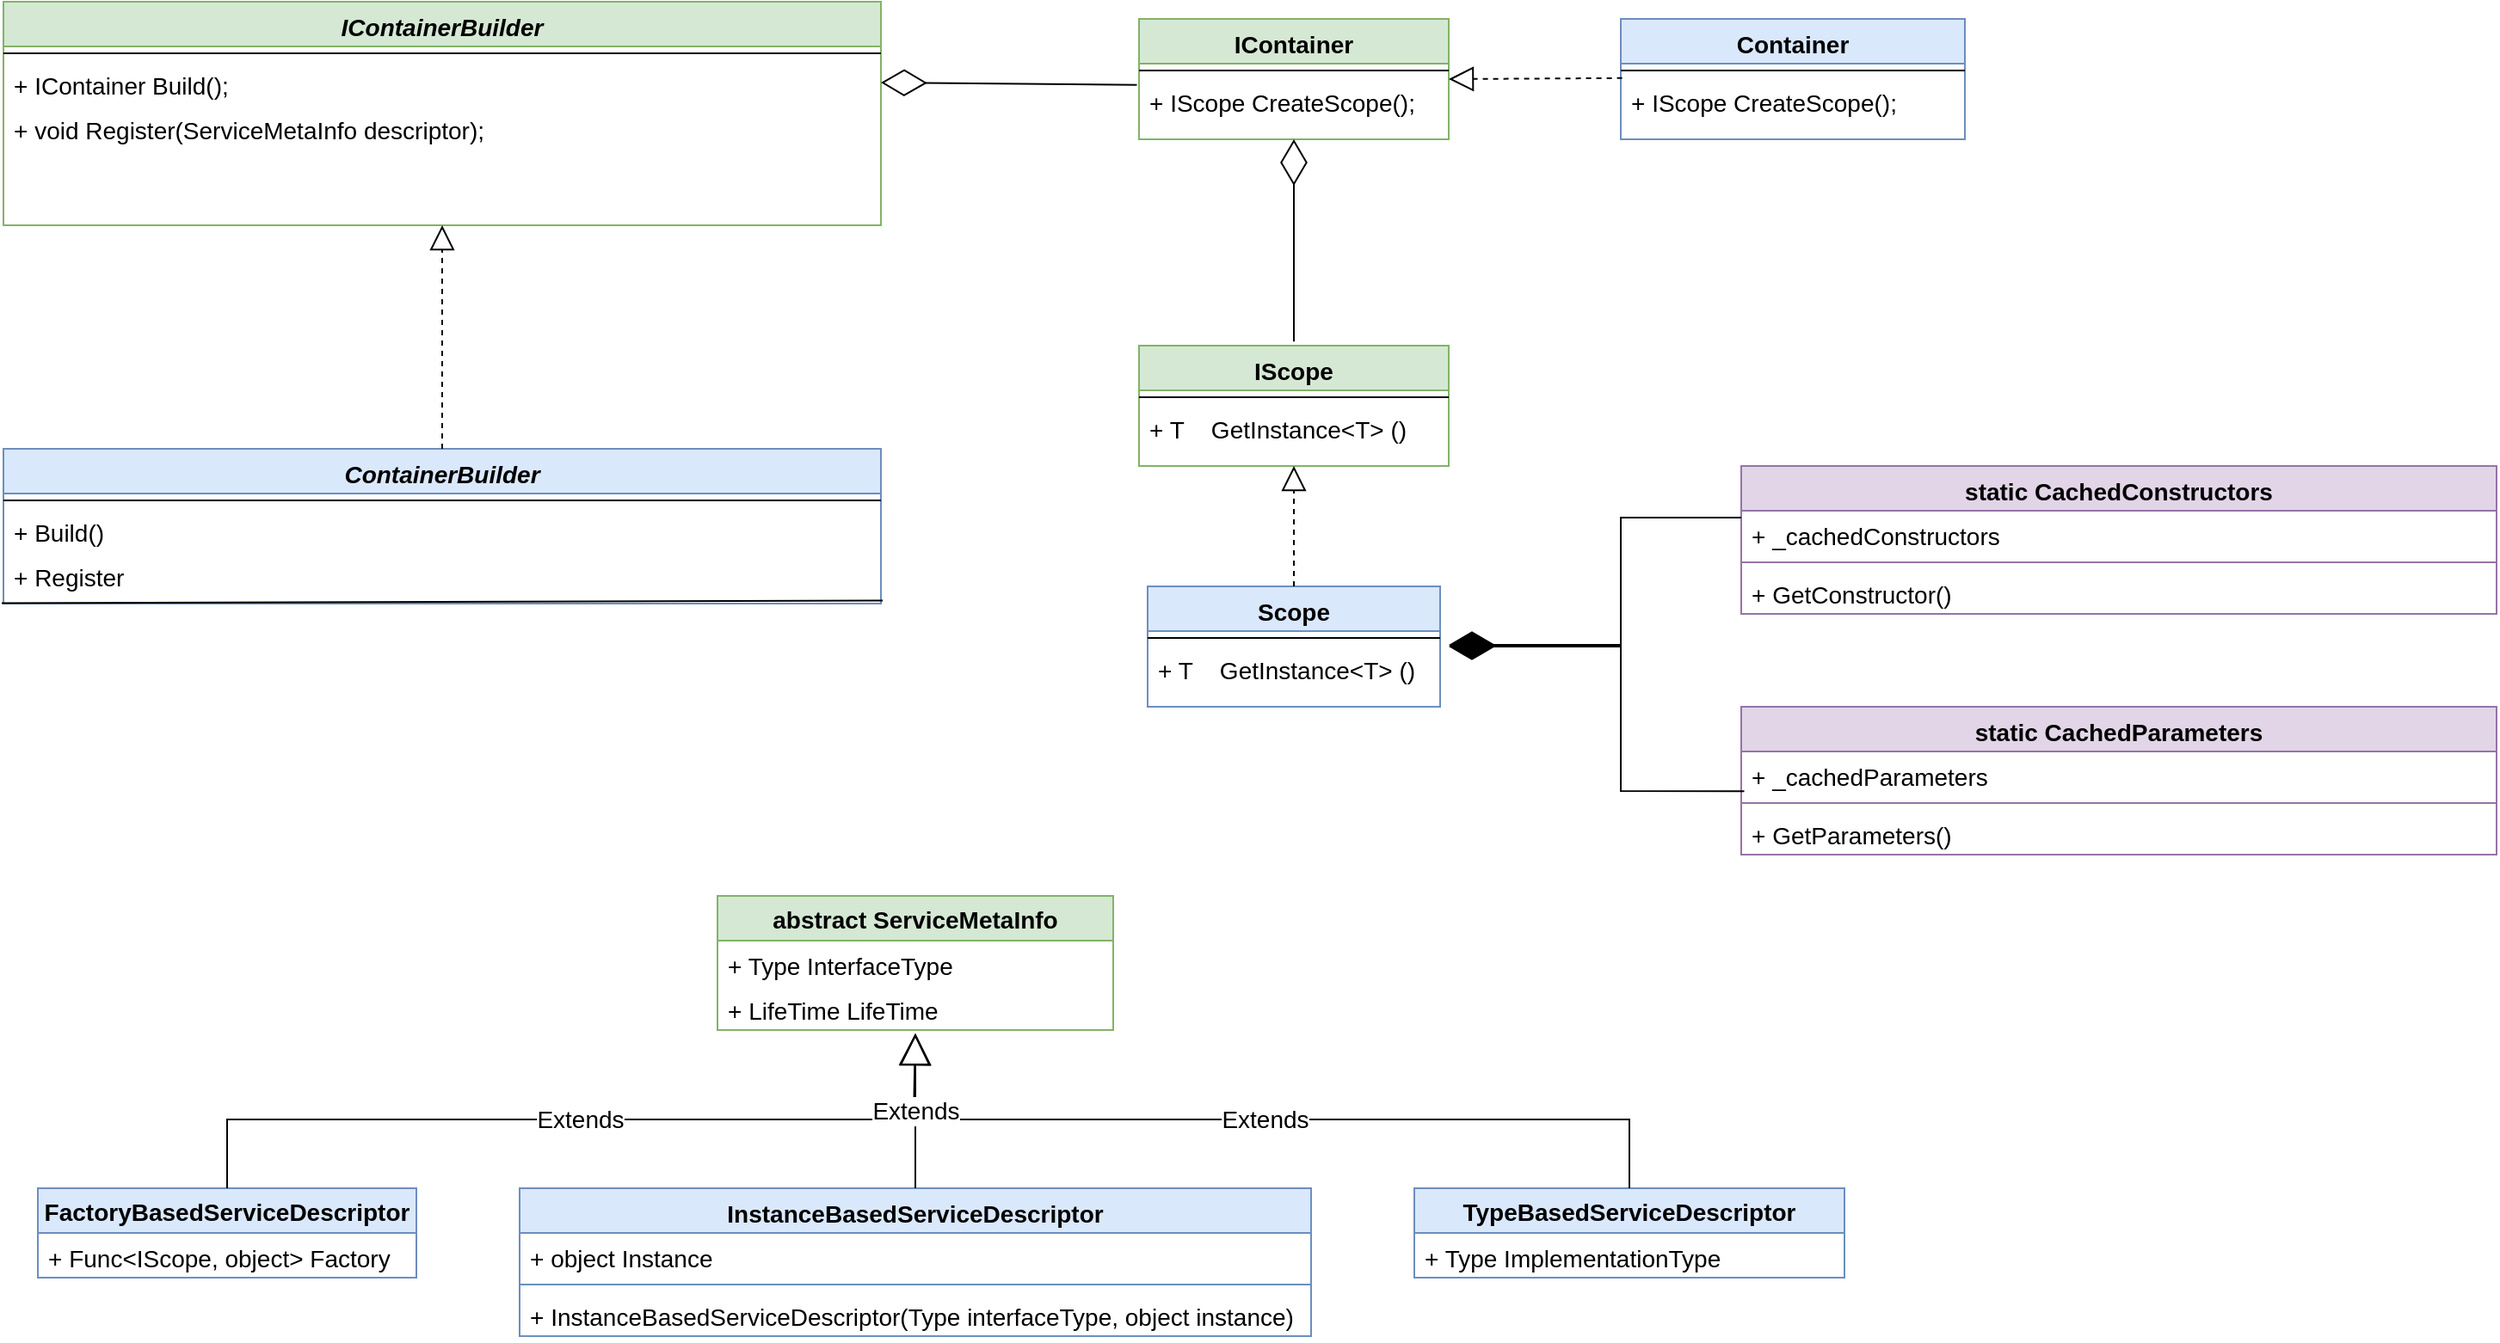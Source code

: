 <mxfile version="20.8.16" type="device"><diagram id="C5RBs43oDa-KdzZeNtuy" name="Page-1"><mxGraphModel dx="1151" dy="727" grid="1" gridSize="10" guides="1" tooltips="1" connect="1" arrows="1" fold="1" page="1" pageScale="1" pageWidth="827" pageHeight="1169" math="0" shadow="0"><root><mxCell id="WIyWlLk6GJQsqaUBKTNV-0"/><mxCell id="WIyWlLk6GJQsqaUBKTNV-1" parent="WIyWlLk6GJQsqaUBKTNV-0"/><mxCell id="zkfFHV4jXpPFQw0GAbJ--0" value="IContainerBuilder" style="swimlane;fontStyle=3;align=center;verticalAlign=top;childLayout=stackLayout;horizontal=1;startSize=26;horizontalStack=0;resizeParent=1;resizeLast=0;collapsible=1;marginBottom=0;rounded=0;shadow=0;strokeWidth=1;fillColor=#d5e8d4;strokeColor=#82b366;spacing=2;fontSize=14;" parent="WIyWlLk6GJQsqaUBKTNV-1" vertex="1"><mxGeometry x="150" y="70" width="510" height="130" as="geometry"><mxRectangle x="230" y="140" width="160" height="26" as="alternateBounds"/></mxGeometry></mxCell><mxCell id="zkfFHV4jXpPFQw0GAbJ--4" value="" style="line;html=1;strokeWidth=1;align=left;verticalAlign=middle;spacingTop=-1;spacingLeft=3;spacingRight=3;rotatable=0;labelPosition=right;points=[];portConstraint=eastwest;" parent="zkfFHV4jXpPFQw0GAbJ--0" vertex="1"><mxGeometry y="26" width="510" height="8" as="geometry"/></mxCell><mxCell id="zkfFHV4jXpPFQw0GAbJ--1" value="+ IContainer Build();" style="text;align=left;verticalAlign=top;spacingLeft=4;spacingRight=4;overflow=hidden;rotatable=0;points=[[0,0.5],[1,0.5]];portConstraint=eastwest;fontStyle=0;fontSize=14;" parent="zkfFHV4jXpPFQw0GAbJ--0" vertex="1"><mxGeometry y="34" width="510" height="26" as="geometry"/></mxCell><mxCell id="AMxFn0VddgCNa4QyCUfD-10" value="+ void Register(ServiceMetaInfo descriptor);" style="text;align=left;verticalAlign=top;spacingLeft=4;spacingRight=4;overflow=hidden;rotatable=0;points=[[0,0.5],[1,0.5]];portConstraint=eastwest;rounded=0;shadow=0;html=0;fontStyle=0;fontSize=14;" vertex="1" parent="zkfFHV4jXpPFQw0GAbJ--0"><mxGeometry y="60" width="510" height="26" as="geometry"/></mxCell><mxCell id="zkfFHV4jXpPFQw0GAbJ--17" value="IContainer" style="swimlane;fontStyle=1;align=center;verticalAlign=top;childLayout=stackLayout;horizontal=1;startSize=26;horizontalStack=0;resizeParent=1;resizeLast=0;collapsible=1;marginBottom=0;rounded=0;shadow=0;strokeWidth=1;fillColor=#d5e8d4;strokeColor=#82b366;fontSize=14;" parent="WIyWlLk6GJQsqaUBKTNV-1" vertex="1"><mxGeometry x="810" y="80" width="180" height="70" as="geometry"><mxRectangle x="550" y="140" width="160" height="26" as="alternateBounds"/></mxGeometry></mxCell><mxCell id="zkfFHV4jXpPFQw0GAbJ--23" value="" style="line;html=1;strokeWidth=1;align=left;verticalAlign=middle;spacingTop=-1;spacingLeft=3;spacingRight=3;rotatable=0;labelPosition=right;points=[];portConstraint=eastwest;" parent="zkfFHV4jXpPFQw0GAbJ--17" vertex="1"><mxGeometry y="26" width="180" height="8" as="geometry"/></mxCell><mxCell id="zkfFHV4jXpPFQw0GAbJ--18" value="+ IScope CreateScope();" style="text;align=left;verticalAlign=top;spacingLeft=4;spacingRight=4;overflow=hidden;rotatable=0;points=[[0,0.5],[1,0.5]];portConstraint=eastwest;fontStyle=0;fontSize=14;" parent="zkfFHV4jXpPFQw0GAbJ--17" vertex="1"><mxGeometry y="34" width="180" height="26" as="geometry"/></mxCell><mxCell id="AMxFn0VddgCNa4QyCUfD-1" value="IScope" style="swimlane;fontStyle=1;align=center;verticalAlign=top;childLayout=stackLayout;horizontal=1;startSize=26;horizontalStack=0;resizeParent=1;resizeLast=0;collapsible=1;marginBottom=0;rounded=0;shadow=0;strokeWidth=1;fillColor=#d5e8d4;strokeColor=#82b366;fontSize=14;" vertex="1" parent="WIyWlLk6GJQsqaUBKTNV-1"><mxGeometry x="810" y="270" width="180" height="70" as="geometry"><mxRectangle x="550" y="140" width="160" height="26" as="alternateBounds"/></mxGeometry></mxCell><mxCell id="AMxFn0VddgCNa4QyCUfD-7" value="" style="line;html=1;strokeWidth=1;align=left;verticalAlign=middle;spacingTop=-1;spacingLeft=3;spacingRight=3;rotatable=0;labelPosition=right;points=[];portConstraint=eastwest;" vertex="1" parent="AMxFn0VddgCNa4QyCUfD-1"><mxGeometry y="26" width="180" height="8" as="geometry"/></mxCell><mxCell id="AMxFn0VddgCNa4QyCUfD-2" value="+ T    GetInstance&lt;T&gt; ()" style="text;align=left;verticalAlign=top;spacingLeft=4;spacingRight=4;overflow=hidden;rotatable=0;points=[[0,0.5],[1,0.5]];portConstraint=eastwest;fontStyle=0;fontSize=14;" vertex="1" parent="AMxFn0VddgCNa4QyCUfD-1"><mxGeometry y="34" width="180" height="26" as="geometry"/></mxCell><mxCell id="AMxFn0VddgCNa4QyCUfD-17" value="" style="endArrow=diamondThin;endFill=0;endSize=24;html=1;rounded=0;exitX=-0.007;exitY=0.169;exitDx=0;exitDy=0;exitPerimeter=0;entryX=1;entryY=0.5;entryDx=0;entryDy=0;" edge="1" parent="WIyWlLk6GJQsqaUBKTNV-1" source="zkfFHV4jXpPFQw0GAbJ--18" target="zkfFHV4jXpPFQw0GAbJ--1"><mxGeometry width="160" relative="1" as="geometry"><mxPoint x="800" y="135" as="sourcePoint"/><mxPoint x="730" y="165" as="targetPoint"/></mxGeometry></mxCell><mxCell id="AMxFn0VddgCNa4QyCUfD-19" value="" style="endArrow=diamondThin;endFill=0;endSize=24;html=1;rounded=0;entryX=0.5;entryY=1;entryDx=0;entryDy=0;exitX=0.5;exitY=-0.034;exitDx=0;exitDy=0;exitPerimeter=0;" edge="1" parent="WIyWlLk6GJQsqaUBKTNV-1" source="AMxFn0VddgCNa4QyCUfD-1" target="zkfFHV4jXpPFQw0GAbJ--17"><mxGeometry width="160" relative="1" as="geometry"><mxPoint x="880" y="410" as="sourcePoint"/><mxPoint x="880" y="300" as="targetPoint"/></mxGeometry></mxCell><mxCell id="AMxFn0VddgCNa4QyCUfD-21" value="Scope" style="swimlane;fontStyle=1;align=center;verticalAlign=top;childLayout=stackLayout;horizontal=1;startSize=26;horizontalStack=0;resizeParent=1;resizeLast=0;collapsible=1;marginBottom=0;rounded=0;shadow=0;strokeWidth=1;fillColor=#dae8fc;strokeColor=#6c8ebf;fontSize=14;" vertex="1" parent="WIyWlLk6GJQsqaUBKTNV-1"><mxGeometry x="815" y="410" width="170" height="70" as="geometry"><mxRectangle x="550" y="140" width="160" height="26" as="alternateBounds"/></mxGeometry></mxCell><mxCell id="AMxFn0VddgCNa4QyCUfD-22" value="" style="line;html=1;strokeWidth=1;align=left;verticalAlign=middle;spacingTop=-1;spacingLeft=3;spacingRight=3;rotatable=0;labelPosition=right;points=[];portConstraint=eastwest;" vertex="1" parent="AMxFn0VddgCNa4QyCUfD-21"><mxGeometry y="26" width="170" height="8" as="geometry"/></mxCell><mxCell id="AMxFn0VddgCNa4QyCUfD-23" value="+ T    GetInstance&lt;T&gt; ()" style="text;align=left;verticalAlign=top;spacingLeft=4;spacingRight=4;overflow=hidden;rotatable=0;points=[[0,0.5],[1,0.5]];portConstraint=eastwest;fontStyle=0;fontSize=14;" vertex="1" parent="AMxFn0VddgCNa4QyCUfD-21"><mxGeometry y="34" width="170" height="26" as="geometry"/></mxCell><mxCell id="AMxFn0VddgCNa4QyCUfD-25" value="" style="endArrow=block;dashed=1;endFill=0;endSize=12;html=1;rounded=0;fontSize=14;entryX=0.5;entryY=1;entryDx=0;entryDy=0;exitX=0.5;exitY=0;exitDx=0;exitDy=0;" edge="1" parent="WIyWlLk6GJQsqaUBKTNV-1" source="AMxFn0VddgCNa4QyCUfD-21" target="AMxFn0VddgCNa4QyCUfD-1"><mxGeometry width="160" relative="1" as="geometry"><mxPoint x="850" y="400" as="sourcePoint"/><mxPoint x="1010" y="400" as="targetPoint"/></mxGeometry></mxCell><mxCell id="AMxFn0VddgCNa4QyCUfD-26" value="ContainerBuilder" style="swimlane;fontStyle=3;align=center;verticalAlign=top;childLayout=stackLayout;horizontal=1;startSize=26;horizontalStack=0;resizeParent=1;resizeLast=0;collapsible=1;marginBottom=0;rounded=0;shadow=0;strokeWidth=1;fillColor=#dae8fc;strokeColor=#6c8ebf;spacing=2;fontSize=14;" vertex="1" parent="WIyWlLk6GJQsqaUBKTNV-1"><mxGeometry x="150" y="330" width="510" height="90" as="geometry"><mxRectangle x="230" y="140" width="160" height="26" as="alternateBounds"/></mxGeometry></mxCell><mxCell id="AMxFn0VddgCNa4QyCUfD-27" value="" style="line;html=1;strokeWidth=1;align=left;verticalAlign=middle;spacingTop=-1;spacingLeft=3;spacingRight=3;rotatable=0;labelPosition=right;points=[];portConstraint=eastwest;" vertex="1" parent="AMxFn0VddgCNa4QyCUfD-26"><mxGeometry y="26" width="510" height="8" as="geometry"/></mxCell><mxCell id="AMxFn0VddgCNa4QyCUfD-28" value="+ Build()" style="text;align=left;verticalAlign=top;spacingLeft=4;spacingRight=4;overflow=hidden;rotatable=0;points=[[0,0.5],[1,0.5]];portConstraint=eastwest;fontStyle=0;fontSize=14;" vertex="1" parent="AMxFn0VddgCNa4QyCUfD-26"><mxGeometry y="34" width="510" height="26" as="geometry"/></mxCell><mxCell id="AMxFn0VddgCNa4QyCUfD-29" value="+ Register" style="text;align=left;verticalAlign=top;spacingLeft=4;spacingRight=4;overflow=hidden;rotatable=0;points=[[0,0.5],[1,0.5]];portConstraint=eastwest;rounded=0;shadow=0;html=0;fontStyle=0;fontSize=14;" vertex="1" parent="AMxFn0VddgCNa4QyCUfD-26"><mxGeometry y="60" width="510" height="26" as="geometry"/></mxCell><mxCell id="AMxFn0VddgCNa4QyCUfD-33" value="" style="endArrow=none;html=1;rounded=0;exitX=-0.002;exitY=0.146;exitDx=0;exitDy=0;exitPerimeter=0;entryX=1.002;entryY=0.085;entryDx=0;entryDy=0;entryPerimeter=0;" edge="1" parent="AMxFn0VddgCNa4QyCUfD-26"><mxGeometry width="50" height="50" relative="1" as="geometry"><mxPoint x="-1.02" y="89.796" as="sourcePoint"/><mxPoint x="511.02" y="88.21" as="targetPoint"/></mxGeometry></mxCell><mxCell id="AMxFn0VddgCNa4QyCUfD-35" value="" style="endArrow=block;dashed=1;endFill=0;endSize=12;html=1;rounded=0;fontSize=14;exitX=0.5;exitY=0;exitDx=0;exitDy=0;entryX=0.5;entryY=1;entryDx=0;entryDy=0;" edge="1" parent="WIyWlLk6GJQsqaUBKTNV-1" source="AMxFn0VddgCNa4QyCUfD-26" target="zkfFHV4jXpPFQw0GAbJ--0"><mxGeometry width="160" relative="1" as="geometry"><mxPoint x="380" y="340" as="sourcePoint"/><mxPoint x="403.98" y="229.32" as="targetPoint"/></mxGeometry></mxCell><mxCell id="AMxFn0VddgCNa4QyCUfD-37" value="Container" style="swimlane;fontStyle=1;align=center;verticalAlign=top;childLayout=stackLayout;horizontal=1;startSize=26;horizontalStack=0;resizeParent=1;resizeLast=0;collapsible=1;marginBottom=0;rounded=0;shadow=0;strokeWidth=1;fillColor=#dae8fc;strokeColor=#6c8ebf;fontSize=14;" vertex="1" parent="WIyWlLk6GJQsqaUBKTNV-1"><mxGeometry x="1090" y="80" width="200" height="70" as="geometry"><mxRectangle x="550" y="140" width="160" height="26" as="alternateBounds"/></mxGeometry></mxCell><mxCell id="AMxFn0VddgCNa4QyCUfD-38" value="" style="line;html=1;strokeWidth=1;align=left;verticalAlign=middle;spacingTop=-1;spacingLeft=3;spacingRight=3;rotatable=0;labelPosition=right;points=[];portConstraint=eastwest;" vertex="1" parent="AMxFn0VddgCNa4QyCUfD-37"><mxGeometry y="26" width="200" height="8" as="geometry"/></mxCell><mxCell id="AMxFn0VddgCNa4QyCUfD-39" value="+ IScope CreateScope();" style="text;align=left;verticalAlign=top;spacingLeft=4;spacingRight=4;overflow=hidden;rotatable=0;points=[[0,0.5],[1,0.5]];portConstraint=eastwest;fontStyle=0;fontSize=14;" vertex="1" parent="AMxFn0VddgCNa4QyCUfD-37"><mxGeometry y="34" width="200" height="26" as="geometry"/></mxCell><mxCell id="AMxFn0VddgCNa4QyCUfD-40" value="" style="endArrow=block;dashed=1;endFill=0;endSize=12;html=1;rounded=0;fontSize=14;entryX=1;entryY=0.5;entryDx=0;entryDy=0;exitX=0.004;exitY=0.016;exitDx=0;exitDy=0;exitPerimeter=0;" edge="1" parent="WIyWlLk6GJQsqaUBKTNV-1" source="AMxFn0VddgCNa4QyCUfD-39" target="zkfFHV4jXpPFQw0GAbJ--17"><mxGeometry width="160" relative="1" as="geometry"><mxPoint x="1090" y="100" as="sourcePoint"/><mxPoint x="1180" y="210" as="targetPoint"/></mxGeometry></mxCell><mxCell id="AMxFn0VddgCNa4QyCUfD-50" value="FactoryBasedServiceDescriptor" style="swimlane;fontStyle=1;childLayout=stackLayout;horizontal=1;startSize=26;fillColor=#dae8fc;horizontalStack=0;resizeParent=1;resizeParentMax=0;resizeLast=0;collapsible=1;marginBottom=0;fontSize=14;strokeColor=#6c8ebf;" vertex="1" parent="WIyWlLk6GJQsqaUBKTNV-1"><mxGeometry x="170" y="760" width="220" height="52" as="geometry"/></mxCell><mxCell id="AMxFn0VddgCNa4QyCUfD-51" value="+ Func&lt;IScope, object&gt; Factory" style="text;strokeColor=none;fillColor=none;align=left;verticalAlign=top;spacingLeft=4;spacingRight=4;overflow=hidden;rotatable=0;points=[[0,0.5],[1,0.5]];portConstraint=eastwest;fontSize=14;" vertex="1" parent="AMxFn0VddgCNa4QyCUfD-50"><mxGeometry y="26" width="220" height="26" as="geometry"/></mxCell><mxCell id="AMxFn0VddgCNa4QyCUfD-54" value="TypeBasedServiceDescriptor" style="swimlane;fontStyle=1;childLayout=stackLayout;horizontal=1;startSize=26;fillColor=#dae8fc;horizontalStack=0;resizeParent=1;resizeParentMax=0;resizeLast=0;collapsible=1;marginBottom=0;fontSize=14;strokeColor=#6c8ebf;" vertex="1" parent="WIyWlLk6GJQsqaUBKTNV-1"><mxGeometry x="970" y="760" width="250" height="52" as="geometry"/></mxCell><mxCell id="AMxFn0VddgCNa4QyCUfD-55" value="+ Type ImplementationType" style="text;strokeColor=none;fillColor=none;align=left;verticalAlign=top;spacingLeft=4;spacingRight=4;overflow=hidden;rotatable=0;points=[[0,0.5],[1,0.5]];portConstraint=eastwest;fontSize=14;" vertex="1" parent="AMxFn0VddgCNa4QyCUfD-54"><mxGeometry y="26" width="250" height="26" as="geometry"/></mxCell><mxCell id="AMxFn0VddgCNa4QyCUfD-62" value="abstract ServiceMetaInfo" style="swimlane;fontStyle=1;childLayout=stackLayout;horizontal=1;startSize=26;fillColor=#d5e8d4;horizontalStack=0;resizeParent=1;resizeParentMax=0;resizeLast=0;collapsible=1;marginBottom=0;fontSize=14;strokeColor=#82b366;" vertex="1" parent="WIyWlLk6GJQsqaUBKTNV-1"><mxGeometry x="565" y="590" width="230" height="78" as="geometry"/></mxCell><mxCell id="AMxFn0VddgCNa4QyCUfD-63" value="+ Type InterfaceType" style="text;strokeColor=none;fillColor=none;align=left;verticalAlign=top;spacingLeft=4;spacingRight=4;overflow=hidden;rotatable=0;points=[[0,0.5],[1,0.5]];portConstraint=eastwest;fontSize=14;" vertex="1" parent="AMxFn0VddgCNa4QyCUfD-62"><mxGeometry y="26" width="230" height="26" as="geometry"/></mxCell><mxCell id="AMxFn0VddgCNa4QyCUfD-64" value="+ LifeTime LifeTime" style="text;strokeColor=none;fillColor=none;align=left;verticalAlign=top;spacingLeft=4;spacingRight=4;overflow=hidden;rotatable=0;points=[[0,0.5],[1,0.5]];portConstraint=eastwest;fontSize=14;" vertex="1" parent="AMxFn0VddgCNa4QyCUfD-62"><mxGeometry y="52" width="230" height="26" as="geometry"/></mxCell><mxCell id="AMxFn0VddgCNa4QyCUfD-66" value="InstanceBasedServiceDescriptor" style="swimlane;fontStyle=1;align=center;verticalAlign=top;childLayout=stackLayout;horizontal=1;startSize=26;horizontalStack=0;resizeParent=1;resizeParentMax=0;resizeLast=0;collapsible=1;marginBottom=0;fontSize=14;fillColor=#dae8fc;strokeColor=#6c8ebf;" vertex="1" parent="WIyWlLk6GJQsqaUBKTNV-1"><mxGeometry x="450" y="760" width="460" height="86" as="geometry"/></mxCell><mxCell id="AMxFn0VddgCNa4QyCUfD-67" value="+ object Instance" style="text;strokeColor=none;fillColor=none;align=left;verticalAlign=top;spacingLeft=4;spacingRight=4;overflow=hidden;rotatable=0;points=[[0,0.5],[1,0.5]];portConstraint=eastwest;fontSize=14;" vertex="1" parent="AMxFn0VddgCNa4QyCUfD-66"><mxGeometry y="26" width="460" height="26" as="geometry"/></mxCell><mxCell id="AMxFn0VddgCNa4QyCUfD-68" value="" style="line;strokeWidth=1;fillColor=none;align=left;verticalAlign=middle;spacingTop=-1;spacingLeft=3;spacingRight=3;rotatable=0;labelPosition=right;points=[];portConstraint=eastwest;strokeColor=inherit;fontSize=14;" vertex="1" parent="AMxFn0VddgCNa4QyCUfD-66"><mxGeometry y="52" width="460" height="8" as="geometry"/></mxCell><mxCell id="AMxFn0VddgCNa4QyCUfD-69" value="+ InstanceBasedServiceDescriptor(Type interfaceType, object instance)" style="text;strokeColor=none;fillColor=none;align=left;verticalAlign=top;spacingLeft=4;spacingRight=4;overflow=hidden;rotatable=0;points=[[0,0.5],[1,0.5]];portConstraint=eastwest;fontSize=14;" vertex="1" parent="AMxFn0VddgCNa4QyCUfD-66"><mxGeometry y="60" width="460" height="26" as="geometry"/></mxCell><mxCell id="AMxFn0VddgCNa4QyCUfD-70" value="Extends" style="endArrow=block;endSize=16;endFill=0;html=1;rounded=0;fontSize=14;exitX=0.5;exitY=0;exitDx=0;exitDy=0;" edge="1" parent="WIyWlLk6GJQsqaUBKTNV-1" source="AMxFn0VddgCNa4QyCUfD-50"><mxGeometry width="160" relative="1" as="geometry"><mxPoint x="490" y="960" as="sourcePoint"/><mxPoint x="680" y="670" as="targetPoint"/><Array as="points"><mxPoint x="280" y="720"/><mxPoint x="679" y="720"/></Array></mxGeometry></mxCell><mxCell id="AMxFn0VddgCNa4QyCUfD-71" value="Extends" style="endArrow=block;endSize=16;endFill=0;html=1;rounded=0;fontSize=14;exitX=0.5;exitY=0;exitDx=0;exitDy=0;" edge="1" parent="WIyWlLk6GJQsqaUBKTNV-1" source="AMxFn0VddgCNa4QyCUfD-54"><mxGeometry width="160" relative="1" as="geometry"><mxPoint x="290" y="770" as="sourcePoint"/><mxPoint x="680" y="670" as="targetPoint"/><Array as="points"><mxPoint x="1095" y="720"/><mxPoint x="680" y="720"/></Array></mxGeometry></mxCell><mxCell id="AMxFn0VddgCNa4QyCUfD-72" value="Extends" style="endArrow=block;endSize=16;endFill=0;html=1;rounded=0;fontSize=14;exitX=0.5;exitY=0;exitDx=0;exitDy=0;" edge="1" parent="WIyWlLk6GJQsqaUBKTNV-1" source="AMxFn0VddgCNa4QyCUfD-66"><mxGeometry width="160" relative="1" as="geometry"><mxPoint x="640" y="890" as="sourcePoint"/><mxPoint x="680" y="670" as="targetPoint"/></mxGeometry></mxCell><mxCell id="AMxFn0VddgCNa4QyCUfD-73" value="static CachedConstructors" style="swimlane;fontStyle=1;align=center;verticalAlign=top;childLayout=stackLayout;horizontal=1;startSize=26;horizontalStack=0;resizeParent=1;resizeParentMax=0;resizeLast=0;collapsible=1;marginBottom=0;fontSize=14;fillColor=#e1d5e7;strokeColor=#9673a6;" vertex="1" parent="WIyWlLk6GJQsqaUBKTNV-1"><mxGeometry x="1160" y="340" width="439" height="86" as="geometry"/></mxCell><mxCell id="AMxFn0VddgCNa4QyCUfD-74" value="+ _cachedConstructors " style="text;strokeColor=none;fillColor=none;align=left;verticalAlign=top;spacingLeft=4;spacingRight=4;overflow=hidden;rotatable=0;points=[[0,0.5],[1,0.5]];portConstraint=eastwest;fontSize=14;" vertex="1" parent="AMxFn0VddgCNa4QyCUfD-73"><mxGeometry y="26" width="439" height="26" as="geometry"/></mxCell><mxCell id="AMxFn0VddgCNa4QyCUfD-75" value="" style="line;strokeWidth=1;fillColor=none;align=left;verticalAlign=middle;spacingTop=-1;spacingLeft=3;spacingRight=3;rotatable=0;labelPosition=right;points=[];portConstraint=eastwest;strokeColor=inherit;fontSize=14;" vertex="1" parent="AMxFn0VddgCNa4QyCUfD-73"><mxGeometry y="52" width="439" height="8" as="geometry"/></mxCell><mxCell id="AMxFn0VddgCNa4QyCUfD-76" value="+ GetConstructor()" style="text;strokeColor=none;fillColor=none;align=left;verticalAlign=top;spacingLeft=4;spacingRight=4;overflow=hidden;rotatable=0;points=[[0,0.5],[1,0.5]];portConstraint=eastwest;fontSize=14;" vertex="1" parent="AMxFn0VddgCNa4QyCUfD-73"><mxGeometry y="60" width="439" height="26" as="geometry"/></mxCell><mxCell id="AMxFn0VddgCNa4QyCUfD-77" value="" style="endArrow=diamondThin;endFill=1;endSize=24;html=1;rounded=0;fontSize=14;exitX=0;exitY=0.154;exitDx=0;exitDy=0;exitPerimeter=0;" edge="1" parent="WIyWlLk6GJQsqaUBKTNV-1" source="AMxFn0VddgCNa4QyCUfD-74"><mxGeometry width="160" relative="1" as="geometry"><mxPoint x="990" y="560" as="sourcePoint"/><mxPoint x="990" y="445" as="targetPoint"/><Array as="points"><mxPoint x="1090" y="370"/><mxPoint x="1090" y="445"/></Array></mxGeometry></mxCell><mxCell id="AMxFn0VddgCNa4QyCUfD-84" value="static CachedParameters" style="swimlane;fontStyle=1;align=center;verticalAlign=top;childLayout=stackLayout;horizontal=1;startSize=26;horizontalStack=0;resizeParent=1;resizeParentMax=0;resizeLast=0;collapsible=1;marginBottom=0;fontSize=14;fillColor=#e1d5e7;strokeColor=#9673a6;" vertex="1" parent="WIyWlLk6GJQsqaUBKTNV-1"><mxGeometry x="1160" y="480" width="439" height="86" as="geometry"/></mxCell><mxCell id="AMxFn0VddgCNa4QyCUfD-85" value="+ _cachedParameters " style="text;strokeColor=none;fillColor=none;align=left;verticalAlign=top;spacingLeft=4;spacingRight=4;overflow=hidden;rotatable=0;points=[[0,0.5],[1,0.5]];portConstraint=eastwest;fontSize=14;" vertex="1" parent="AMxFn0VddgCNa4QyCUfD-84"><mxGeometry y="26" width="439" height="26" as="geometry"/></mxCell><mxCell id="AMxFn0VddgCNa4QyCUfD-86" value="" style="line;strokeWidth=1;fillColor=none;align=left;verticalAlign=middle;spacingTop=-1;spacingLeft=3;spacingRight=3;rotatable=0;labelPosition=right;points=[];portConstraint=eastwest;strokeColor=inherit;fontSize=14;" vertex="1" parent="AMxFn0VddgCNa4QyCUfD-84"><mxGeometry y="52" width="439" height="8" as="geometry"/></mxCell><mxCell id="AMxFn0VddgCNa4QyCUfD-87" value="+ GetParameters()" style="text;strokeColor=none;fillColor=none;align=left;verticalAlign=top;spacingLeft=4;spacingRight=4;overflow=hidden;rotatable=0;points=[[0,0.5],[1,0.5]];portConstraint=eastwest;fontSize=14;" vertex="1" parent="AMxFn0VddgCNa4QyCUfD-84"><mxGeometry y="60" width="439" height="26" as="geometry"/></mxCell><mxCell id="AMxFn0VddgCNa4QyCUfD-89" value="" style="endArrow=diamondThin;endFill=1;endSize=24;html=1;rounded=0;fontSize=14;exitX=0.004;exitY=0.891;exitDx=0;exitDy=0;exitPerimeter=0;" edge="1" parent="WIyWlLk6GJQsqaUBKTNV-1" source="AMxFn0VddgCNa4QyCUfD-85"><mxGeometry width="160" relative="1" as="geometry"><mxPoint x="1170.0" y="380.004" as="sourcePoint"/><mxPoint x="990" y="444" as="targetPoint"/><Array as="points"><mxPoint x="1090" y="529"/><mxPoint x="1090" y="444"/></Array></mxGeometry></mxCell></root></mxGraphModel></diagram></mxfile>